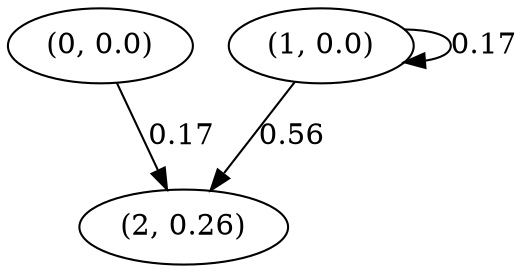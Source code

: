 digraph {
    0 [ label = "(0, 0.0)" ]
    1 [ label = "(1, 0.0)" ]
    2 [ label = "(2, 0.26)" ]
    1 -> 1 [ label = "0.17" ]
    0 -> 2 [ label = "0.17" ]
    1 -> 2 [ label = "0.56" ]
}

